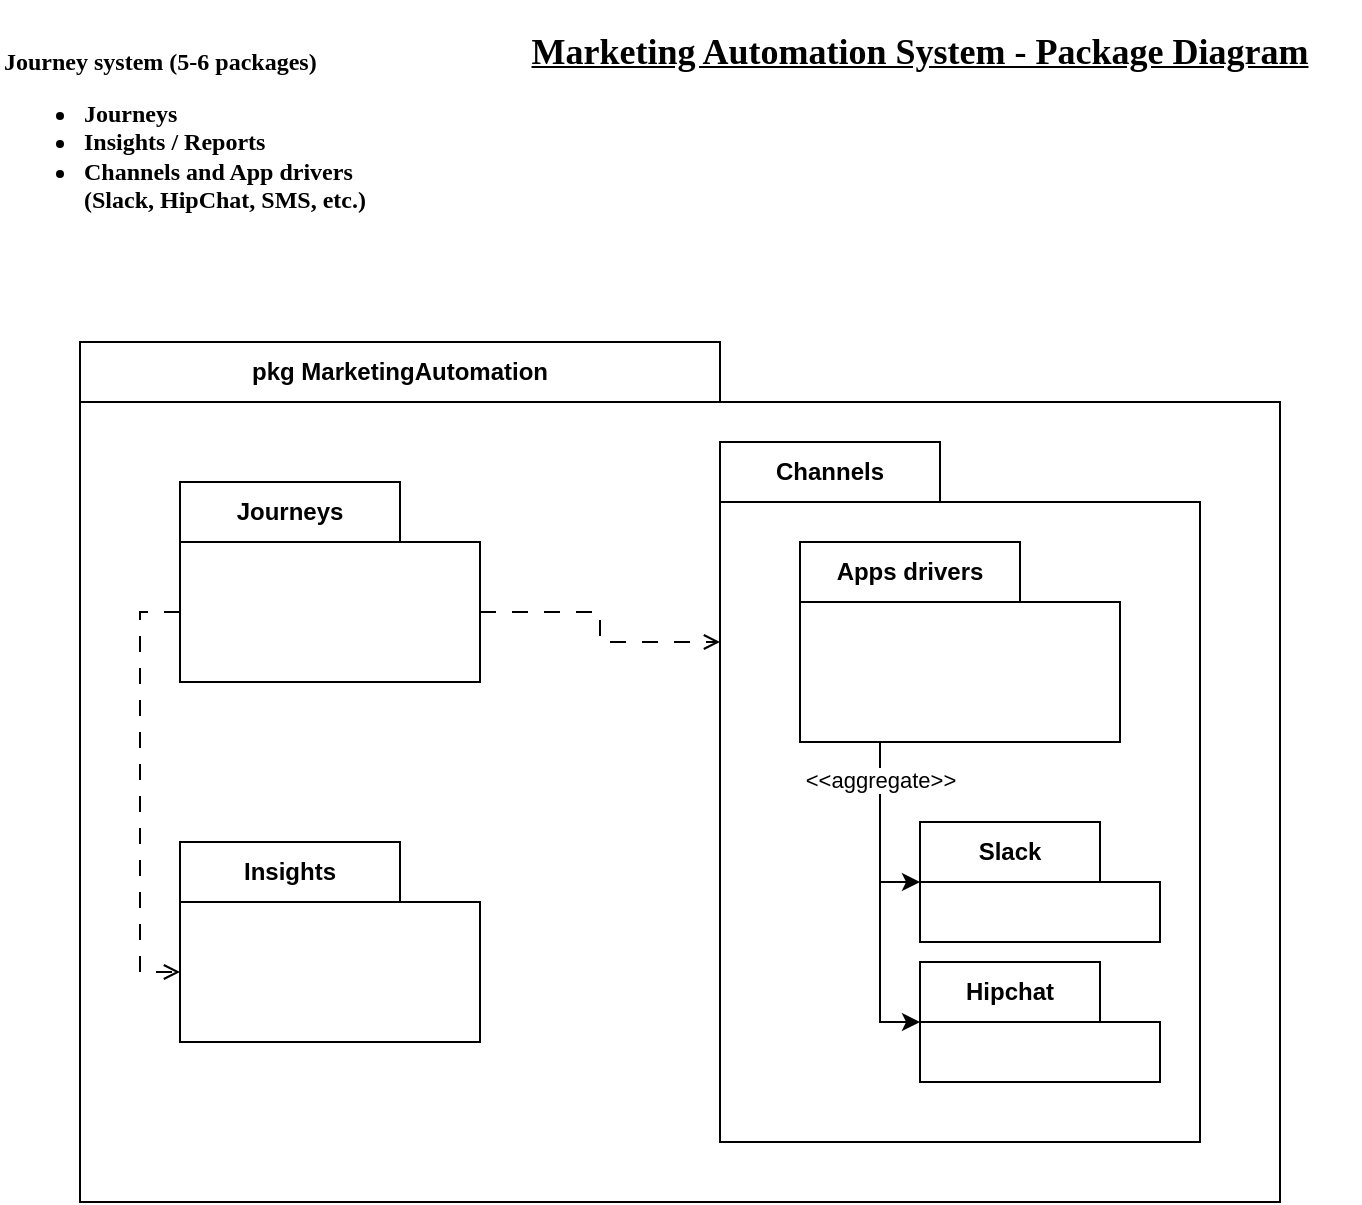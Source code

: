 <mxfile version="21.2.8" type="device">
  <diagram name="Página-1" id="V4pZzTbMki7J-xhmwb8O">
    <mxGraphModel dx="874" dy="476" grid="1" gridSize="10" guides="1" tooltips="1" connect="1" arrows="1" fold="1" page="1" pageScale="1" pageWidth="827" pageHeight="1169" background="#ffffff" math="0" shadow="0">
      <root>
        <mxCell id="0" />
        <mxCell id="1" parent="0" />
        <mxCell id="iLPpHv8ZXfzyRCYscsvq-1" value="Journey system (5-6 packages)&lt;br&gt;&lt;ul&gt;&lt;li&gt;Journeys&lt;/li&gt;&lt;li&gt;Insights / Reports&lt;/li&gt;&lt;li&gt;Channels and App drivers (Slack, HipChat, SMS, etc.)&lt;/li&gt;&lt;/ul&gt;" style="text;html=1;strokeColor=none;fillColor=none;align=left;verticalAlign=middle;whiteSpace=wrap;rounded=0;fontFamily=Coming Soon;fontSource=https%3A%2F%2Ffonts.googleapis.com%2Fcss%3Ffamily%3DComing%2BSoon;fontStyle=1" parent="1" vertex="1">
          <mxGeometry x="40" y="40" width="200" height="120" as="geometry" />
        </mxCell>
        <mxCell id="iLPpHv8ZXfzyRCYscsvq-2" value="&lt;h2&gt;&lt;font data-font-src=&quot;https://fonts.googleapis.com/css?family=Coming+Soon&quot; face=&quot;Coming Soon&quot;&gt;&lt;u&gt;Marketing Automation System - Package Diagram&lt;/u&gt;&lt;/font&gt;&lt;/h2&gt;" style="text;html=1;strokeColor=none;fillColor=none;align=center;verticalAlign=middle;whiteSpace=wrap;rounded=0;" parent="1" vertex="1">
          <mxGeometry x="280" y="40" width="440" height="30" as="geometry" />
        </mxCell>
        <mxCell id="tCOLPKaZAGMZB_dzyef2-1" value="pkg MarketingAutomation" style="shape=folder;fontStyle=1;tabWidth=320;tabHeight=30;tabPosition=left;html=1;boundedLbl=1;labelInHeader=1;container=1;collapsible=0;recursiveResize=0;whiteSpace=wrap;" vertex="1" parent="1">
          <mxGeometry x="80" y="200" width="600" height="430" as="geometry" />
        </mxCell>
        <mxCell id="tCOLPKaZAGMZB_dzyef2-9" style="edgeStyle=orthogonalEdgeStyle;rounded=0;orthogonalLoop=1;jettySize=auto;html=1;exitX=0;exitY=0;exitDx=0;exitDy=65;exitPerimeter=0;entryX=0;entryY=0;entryDx=0;entryDy=65;entryPerimeter=0;dashed=1;dashPattern=8 8;endArrow=open;endFill=0;" edge="1" parent="tCOLPKaZAGMZB_dzyef2-1" source="tCOLPKaZAGMZB_dzyef2-3" target="tCOLPKaZAGMZB_dzyef2-8">
          <mxGeometry relative="1" as="geometry" />
        </mxCell>
        <mxCell id="tCOLPKaZAGMZB_dzyef2-10" style="edgeStyle=orthogonalEdgeStyle;rounded=0;orthogonalLoop=1;jettySize=auto;html=1;exitX=0;exitY=0;exitDx=150;exitDy=65;exitPerimeter=0;entryX=0;entryY=0;entryDx=0;entryDy=100;entryPerimeter=0;dashed=1;dashPattern=8 8;endArrow=open;endFill=0;" edge="1" parent="tCOLPKaZAGMZB_dzyef2-1" source="tCOLPKaZAGMZB_dzyef2-3" target="tCOLPKaZAGMZB_dzyef2-6">
          <mxGeometry relative="1" as="geometry" />
        </mxCell>
        <mxCell id="tCOLPKaZAGMZB_dzyef2-3" value="Journeys" style="shape=folder;fontStyle=1;tabWidth=110;tabHeight=30;tabPosition=left;html=1;boundedLbl=1;labelInHeader=1;container=1;collapsible=0;recursiveResize=0;whiteSpace=wrap;" vertex="1" parent="tCOLPKaZAGMZB_dzyef2-1">
          <mxGeometry x="50" y="70" width="150" height="100" as="geometry" />
        </mxCell>
        <mxCell id="tCOLPKaZAGMZB_dzyef2-6" value="Channels" style="shape=folder;fontStyle=1;tabWidth=110;tabHeight=30;tabPosition=left;html=1;boundedLbl=1;labelInHeader=1;container=1;collapsible=0;recursiveResize=0;whiteSpace=wrap;" vertex="1" parent="tCOLPKaZAGMZB_dzyef2-1">
          <mxGeometry x="320" y="50" width="240" height="350" as="geometry" />
        </mxCell>
        <mxCell id="tCOLPKaZAGMZB_dzyef2-16" style="edgeStyle=orthogonalEdgeStyle;rounded=0;orthogonalLoop=1;jettySize=auto;html=1;exitX=0.25;exitY=1;exitDx=0;exitDy=0;exitPerimeter=0;entryX=0;entryY=0;entryDx=0;entryDy=30;entryPerimeter=0;" edge="1" parent="tCOLPKaZAGMZB_dzyef2-6" source="tCOLPKaZAGMZB_dzyef2-11" target="tCOLPKaZAGMZB_dzyef2-13">
          <mxGeometry relative="1" as="geometry" />
        </mxCell>
        <mxCell id="tCOLPKaZAGMZB_dzyef2-17" value="&amp;lt;&amp;lt;aggregate&amp;gt;&amp;gt;" style="edgeStyle=orthogonalEdgeStyle;rounded=0;orthogonalLoop=1;jettySize=auto;html=1;exitX=0.25;exitY=1;exitDx=0;exitDy=0;exitPerimeter=0;entryX=0;entryY=0;entryDx=0;entryDy=30;entryPerimeter=0;" edge="1" parent="tCOLPKaZAGMZB_dzyef2-6" source="tCOLPKaZAGMZB_dzyef2-11" target="tCOLPKaZAGMZB_dzyef2-15">
          <mxGeometry x="-0.765" relative="1" as="geometry">
            <mxPoint as="offset" />
          </mxGeometry>
        </mxCell>
        <mxCell id="tCOLPKaZAGMZB_dzyef2-11" value="Apps drivers" style="shape=folder;fontStyle=1;tabWidth=110;tabHeight=30;tabPosition=left;html=1;boundedLbl=1;labelInHeader=1;container=1;collapsible=0;recursiveResize=0;whiteSpace=wrap;" vertex="1" parent="tCOLPKaZAGMZB_dzyef2-6">
          <mxGeometry x="40" y="50" width="160" height="100" as="geometry" />
        </mxCell>
        <mxCell id="tCOLPKaZAGMZB_dzyef2-13" value="Slack" style="shape=folder;fontStyle=1;tabWidth=90;tabHeight=30;tabPosition=left;html=1;boundedLbl=1;labelInHeader=1;container=1;collapsible=0;recursiveResize=0;whiteSpace=wrap;" vertex="1" parent="tCOLPKaZAGMZB_dzyef2-6">
          <mxGeometry x="100" y="190" width="120" height="60" as="geometry" />
        </mxCell>
        <mxCell id="tCOLPKaZAGMZB_dzyef2-15" value="Hipchat" style="shape=folder;fontStyle=1;tabWidth=90;tabHeight=30;tabPosition=left;html=1;boundedLbl=1;labelInHeader=1;container=1;collapsible=0;recursiveResize=0;whiteSpace=wrap;" vertex="1" parent="tCOLPKaZAGMZB_dzyef2-6">
          <mxGeometry x="100" y="260" width="120" height="60" as="geometry" />
        </mxCell>
        <mxCell id="tCOLPKaZAGMZB_dzyef2-8" value="Insights" style="shape=folder;fontStyle=1;tabWidth=110;tabHeight=30;tabPosition=left;html=1;boundedLbl=1;labelInHeader=1;container=1;collapsible=0;recursiveResize=0;whiteSpace=wrap;" vertex="1" parent="tCOLPKaZAGMZB_dzyef2-1">
          <mxGeometry x="50" y="250" width="150" height="100" as="geometry" />
        </mxCell>
      </root>
    </mxGraphModel>
  </diagram>
</mxfile>
